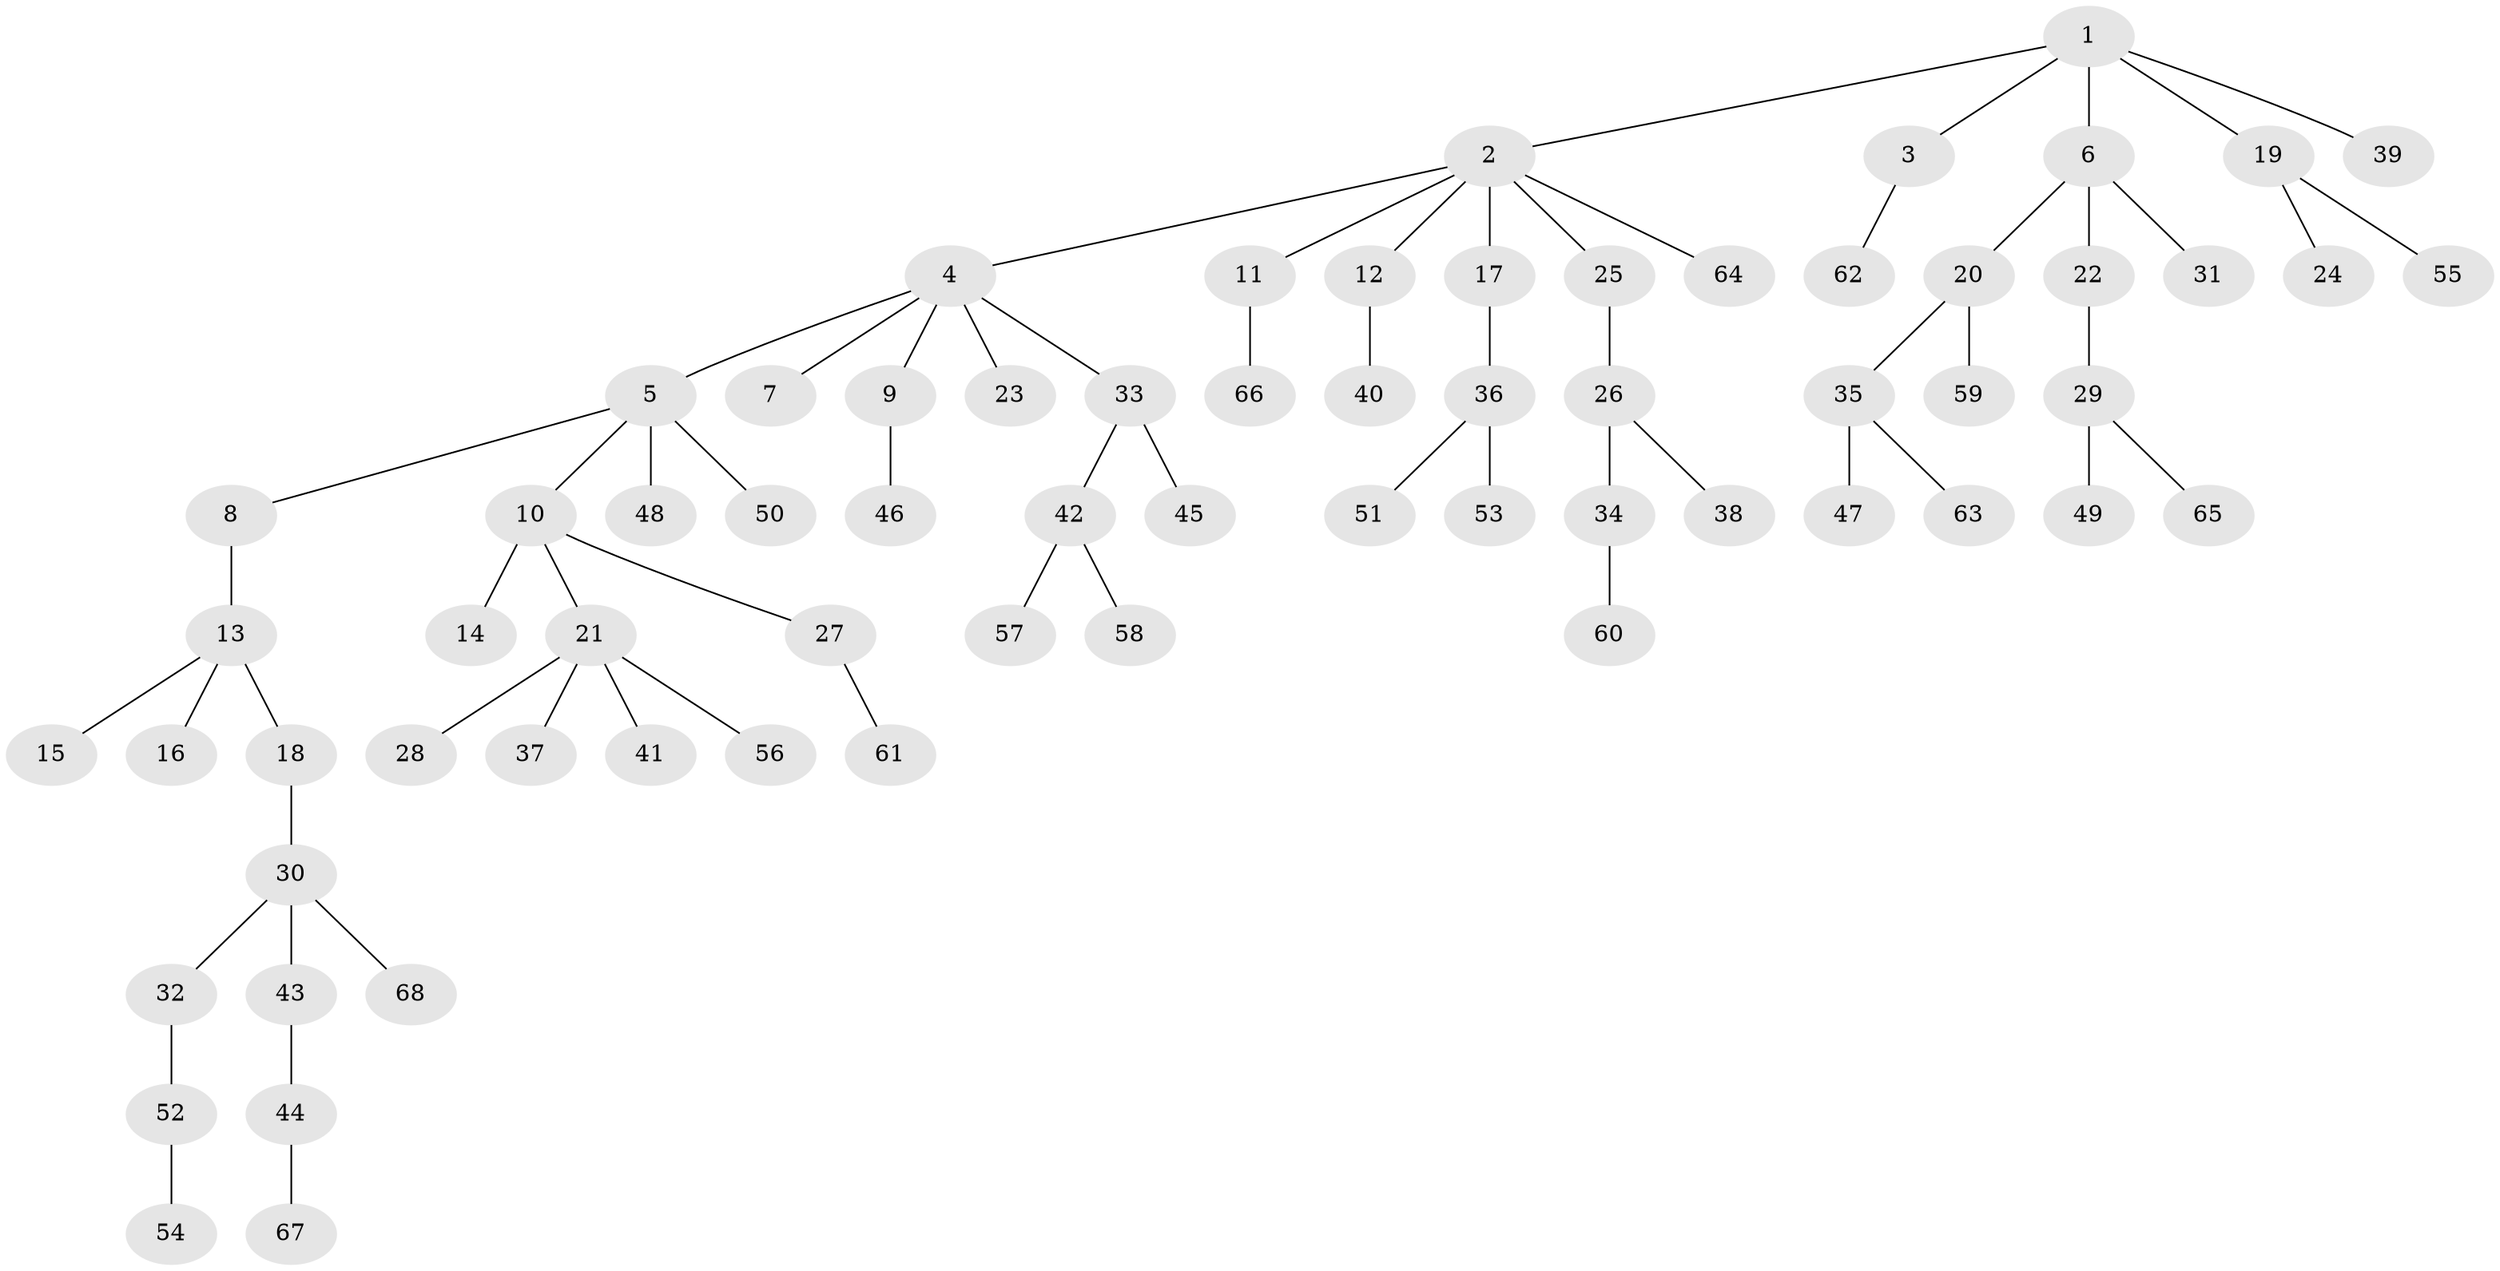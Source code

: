 // Generated by graph-tools (version 1.1) at 2025/50/03/09/25 03:50:23]
// undirected, 68 vertices, 67 edges
graph export_dot {
graph [start="1"]
  node [color=gray90,style=filled];
  1;
  2;
  3;
  4;
  5;
  6;
  7;
  8;
  9;
  10;
  11;
  12;
  13;
  14;
  15;
  16;
  17;
  18;
  19;
  20;
  21;
  22;
  23;
  24;
  25;
  26;
  27;
  28;
  29;
  30;
  31;
  32;
  33;
  34;
  35;
  36;
  37;
  38;
  39;
  40;
  41;
  42;
  43;
  44;
  45;
  46;
  47;
  48;
  49;
  50;
  51;
  52;
  53;
  54;
  55;
  56;
  57;
  58;
  59;
  60;
  61;
  62;
  63;
  64;
  65;
  66;
  67;
  68;
  1 -- 2;
  1 -- 3;
  1 -- 6;
  1 -- 19;
  1 -- 39;
  2 -- 4;
  2 -- 11;
  2 -- 12;
  2 -- 17;
  2 -- 25;
  2 -- 64;
  3 -- 62;
  4 -- 5;
  4 -- 7;
  4 -- 9;
  4 -- 23;
  4 -- 33;
  5 -- 8;
  5 -- 10;
  5 -- 48;
  5 -- 50;
  6 -- 20;
  6 -- 22;
  6 -- 31;
  8 -- 13;
  9 -- 46;
  10 -- 14;
  10 -- 21;
  10 -- 27;
  11 -- 66;
  12 -- 40;
  13 -- 15;
  13 -- 16;
  13 -- 18;
  17 -- 36;
  18 -- 30;
  19 -- 24;
  19 -- 55;
  20 -- 35;
  20 -- 59;
  21 -- 28;
  21 -- 37;
  21 -- 41;
  21 -- 56;
  22 -- 29;
  25 -- 26;
  26 -- 34;
  26 -- 38;
  27 -- 61;
  29 -- 49;
  29 -- 65;
  30 -- 32;
  30 -- 43;
  30 -- 68;
  32 -- 52;
  33 -- 42;
  33 -- 45;
  34 -- 60;
  35 -- 47;
  35 -- 63;
  36 -- 51;
  36 -- 53;
  42 -- 57;
  42 -- 58;
  43 -- 44;
  44 -- 67;
  52 -- 54;
}
